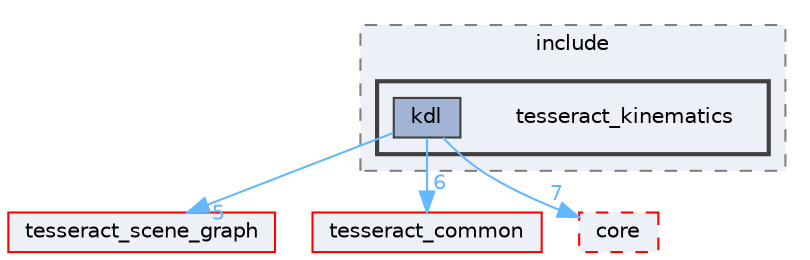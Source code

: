 digraph "tesseract_kinematics/kdl/include/tesseract_kinematics"
{
 // LATEX_PDF_SIZE
  bgcolor="transparent";
  edge [fontname=Helvetica,fontsize=10,labelfontname=Helvetica,labelfontsize=10];
  node [fontname=Helvetica,fontsize=10,shape=box,height=0.2,width=0.4];
  compound=true
  subgraph clusterdir_fc6b06759427c44cd4ab82dcf2b99494 {
    graph [ bgcolor="#edf0f7", pencolor="grey50", label="include", fontname=Helvetica,fontsize=10 style="filled,dashed", URL="dir_fc6b06759427c44cd4ab82dcf2b99494.html",tooltip=""]
  subgraph clusterdir_cc38cfae7ac460be2736bc955931f38d {
    graph [ bgcolor="#edf0f7", pencolor="grey25", label="", fontname=Helvetica,fontsize=10 style="filled,bold", URL="dir_cc38cfae7ac460be2736bc955931f38d.html",tooltip=""]
    dir_cc38cfae7ac460be2736bc955931f38d [shape=plaintext, label="tesseract_kinematics"];
  dir_2a82c76fd4bd228dcc1728c047743ada [label="kdl", fillcolor="#a2b4d6", color="grey25", style="filled", URL="dir_2a82c76fd4bd228dcc1728c047743ada.html",tooltip=""];
  }
  }
  dir_80ecf6fe8b2ccd2d6af6fe314205f076 [label="tesseract_scene_graph", fillcolor="#edf0f7", color="red", style="filled", URL="dir_80ecf6fe8b2ccd2d6af6fe314205f076.html",tooltip=""];
  dir_8430b83f3af685b4c96d298a32e9aa37 [label="tesseract_common", fillcolor="#edf0f7", color="red", style="filled", URL="dir_8430b83f3af685b4c96d298a32e9aa37.html",tooltip=""];
  dir_c514f902ec1d4c8561ea53d834486b22 [label="core", fillcolor="#edf0f7", color="red", style="filled,dashed", URL="dir_c514f902ec1d4c8561ea53d834486b22.html",tooltip=""];
  dir_2a82c76fd4bd228dcc1728c047743ada->dir_80ecf6fe8b2ccd2d6af6fe314205f076 [headlabel="5", labeldistance=1.5 headhref="dir_000046_000087.html" color="steelblue1" fontcolor="steelblue1"];
  dir_2a82c76fd4bd228dcc1728c047743ada->dir_8430b83f3af685b4c96d298a32e9aa37 [headlabel="6", labeldistance=1.5 headhref="dir_000046_000075.html" color="steelblue1" fontcolor="steelblue1"];
  dir_2a82c76fd4bd228dcc1728c047743ada->dir_c514f902ec1d4c8561ea53d834486b22 [headlabel="7", labeldistance=1.5 headhref="dir_000046_000009.html" color="steelblue1" fontcolor="steelblue1"];
}
